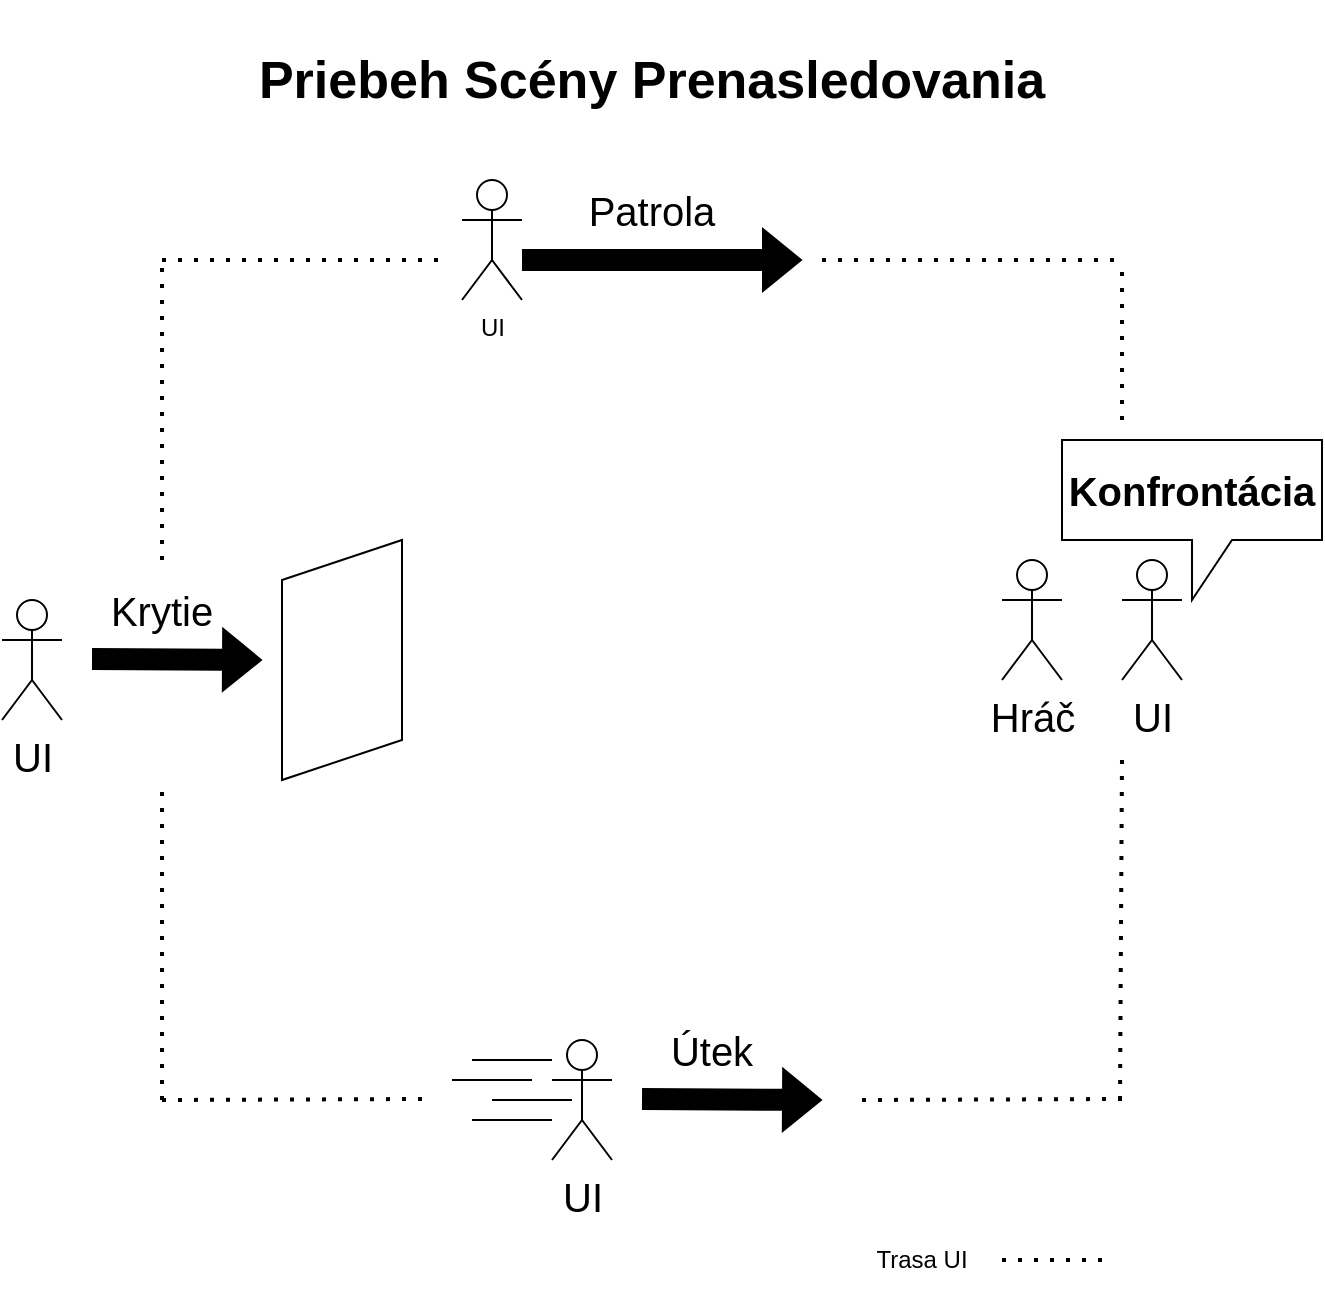 <mxfile version="18.0.3" type="github">
  <diagram id="Pp4UJ4THsJMwEIlvclbV" name="Page-1">
    <mxGraphModel dx="1550" dy="867" grid="1" gridSize="10" guides="1" tooltips="1" connect="1" arrows="1" fold="1" page="1" pageScale="1" pageWidth="1169" pageHeight="827" math="0" shadow="0">
      <root>
        <mxCell id="0" />
        <mxCell id="1" parent="0" />
        <mxCell id="Yg4ArwwOmewy4k2MLa1S-1" value="UI" style="shape=umlActor;verticalLabelPosition=bottom;verticalAlign=top;html=1;outlineConnect=0;" vertex="1" parent="1">
          <mxGeometry x="470" y="110" width="30" height="60" as="geometry" />
        </mxCell>
        <mxCell id="Yg4ArwwOmewy4k2MLa1S-2" value="" style="endArrow=none;dashed=1;html=1;dashPattern=1 3;strokeWidth=2;rounded=0;" edge="1" parent="1">
          <mxGeometry width="50" height="50" relative="1" as="geometry">
            <mxPoint x="650" y="150" as="sourcePoint" />
            <mxPoint x="800" y="150" as="targetPoint" />
          </mxGeometry>
        </mxCell>
        <mxCell id="Yg4ArwwOmewy4k2MLa1S-4" value="" style="endArrow=none;dashed=1;html=1;dashPattern=1 3;strokeWidth=2;rounded=0;" edge="1" parent="1">
          <mxGeometry width="50" height="50" relative="1" as="geometry">
            <mxPoint x="320" y="570" as="sourcePoint" />
            <mxPoint x="320" y="410" as="targetPoint" />
          </mxGeometry>
        </mxCell>
        <mxCell id="Yg4ArwwOmewy4k2MLa1S-5" value="" style="endArrow=none;dashed=1;html=1;dashPattern=1 3;strokeWidth=2;rounded=0;" edge="1" parent="1">
          <mxGeometry width="50" height="50" relative="1" as="geometry">
            <mxPoint x="320" y="150" as="sourcePoint" />
            <mxPoint x="460" y="150" as="targetPoint" />
          </mxGeometry>
        </mxCell>
        <mxCell id="Yg4ArwwOmewy4k2MLa1S-6" value="" style="endArrow=none;dashed=1;html=1;dashPattern=1 3;strokeWidth=2;rounded=0;" edge="1" parent="1">
          <mxGeometry width="50" height="50" relative="1" as="geometry">
            <mxPoint x="320" y="570" as="sourcePoint" />
            <mxPoint x="450" y="569.5" as="targetPoint" />
          </mxGeometry>
        </mxCell>
        <mxCell id="Yg4ArwwOmewy4k2MLa1S-7" value="Trasa UI" style="text;html=1;strokeColor=none;fillColor=none;align=center;verticalAlign=middle;whiteSpace=wrap;rounded=0;" vertex="1" parent="1">
          <mxGeometry x="670" y="630" width="60" height="40" as="geometry" />
        </mxCell>
        <mxCell id="Yg4ArwwOmewy4k2MLa1S-8" value="" style="shape=flexArrow;endArrow=classic;html=1;rounded=0;fillColor=#000000;" edge="1" parent="1">
          <mxGeometry width="50" height="50" relative="1" as="geometry">
            <mxPoint x="500" y="150" as="sourcePoint" />
            <mxPoint x="640" y="150" as="targetPoint" />
          </mxGeometry>
        </mxCell>
        <mxCell id="Yg4ArwwOmewy4k2MLa1S-9" value="&lt;font style=&quot;font-size: 20px;&quot;&gt;UI&lt;/font&gt;" style="shape=umlActor;verticalLabelPosition=bottom;verticalAlign=top;html=1;outlineConnect=0;" vertex="1" parent="1">
          <mxGeometry x="800" y="300" width="30" height="60" as="geometry" />
        </mxCell>
        <mxCell id="Yg4ArwwOmewy4k2MLa1S-10" value="&lt;font style=&quot;font-size: 20px;&quot;&gt;Hráč&lt;/font&gt;" style="shape=umlActor;verticalLabelPosition=bottom;verticalAlign=top;html=1;outlineConnect=0;" vertex="1" parent="1">
          <mxGeometry x="740" y="300" width="30" height="60" as="geometry" />
        </mxCell>
        <mxCell id="Yg4ArwwOmewy4k2MLa1S-11" value="" style="shape=callout;whiteSpace=wrap;html=1;perimeter=calloutPerimeter;" vertex="1" parent="1">
          <mxGeometry x="770" y="240" width="130" height="80" as="geometry" />
        </mxCell>
        <mxCell id="Yg4ArwwOmewy4k2MLa1S-12" value="Konfrontácia" style="text;html=1;strokeColor=none;fillColor=none;align=center;verticalAlign=middle;whiteSpace=wrap;rounded=0;fontStyle=1;fontSize=20;" vertex="1" parent="1">
          <mxGeometry x="770" y="240" width="130" height="50" as="geometry" />
        </mxCell>
        <mxCell id="Yg4ArwwOmewy4k2MLa1S-14" value="" style="endArrow=none;dashed=1;html=1;dashPattern=1 3;strokeWidth=2;rounded=0;fontSize=20;fillColor=#000000;" edge="1" parent="1">
          <mxGeometry width="50" height="50" relative="1" as="geometry">
            <mxPoint x="740" y="650" as="sourcePoint" />
            <mxPoint x="790" y="650" as="targetPoint" />
          </mxGeometry>
        </mxCell>
        <mxCell id="Yg4ArwwOmewy4k2MLa1S-16" value="UI" style="shape=umlActor;verticalLabelPosition=bottom;verticalAlign=top;html=1;outlineConnect=0;fontSize=20;" vertex="1" parent="1">
          <mxGeometry x="515" y="540" width="30" height="60" as="geometry" />
        </mxCell>
        <mxCell id="Yg4ArwwOmewy4k2MLa1S-17" value="" style="shape=flexArrow;endArrow=classic;html=1;rounded=0;fontSize=20;fillColor=#000000;" edge="1" parent="1">
          <mxGeometry width="50" height="50" relative="1" as="geometry">
            <mxPoint x="560" y="569.5" as="sourcePoint" />
            <mxPoint x="650" y="570" as="targetPoint" />
          </mxGeometry>
        </mxCell>
        <mxCell id="Yg4ArwwOmewy4k2MLa1S-18" value="" style="endArrow=none;html=1;rounded=0;fontSize=20;fillColor=#000000;" edge="1" parent="1">
          <mxGeometry width="50" height="50" relative="1" as="geometry">
            <mxPoint x="475" y="580" as="sourcePoint" />
            <mxPoint x="515" y="580" as="targetPoint" />
          </mxGeometry>
        </mxCell>
        <mxCell id="Yg4ArwwOmewy4k2MLa1S-19" value="" style="endArrow=none;html=1;rounded=0;fontSize=20;fillColor=#000000;" edge="1" parent="1">
          <mxGeometry width="50" height="50" relative="1" as="geometry">
            <mxPoint x="485" y="570" as="sourcePoint" />
            <mxPoint x="525" y="570" as="targetPoint" />
          </mxGeometry>
        </mxCell>
        <mxCell id="Yg4ArwwOmewy4k2MLa1S-21" value="" style="endArrow=none;html=1;rounded=0;fontSize=20;fillColor=#000000;" edge="1" parent="1">
          <mxGeometry width="50" height="50" relative="1" as="geometry">
            <mxPoint x="465" y="560" as="sourcePoint" />
            <mxPoint x="505" y="560" as="targetPoint" />
          </mxGeometry>
        </mxCell>
        <mxCell id="Yg4ArwwOmewy4k2MLa1S-22" value="" style="endArrow=none;html=1;rounded=0;fontSize=20;fillColor=#000000;" edge="1" parent="1">
          <mxGeometry width="50" height="50" relative="1" as="geometry">
            <mxPoint x="475" y="550" as="sourcePoint" />
            <mxPoint x="515" y="550" as="targetPoint" />
          </mxGeometry>
        </mxCell>
        <mxCell id="Yg4ArwwOmewy4k2MLa1S-23" value="Útek" style="text;html=1;strokeColor=none;fillColor=none;align=center;verticalAlign=middle;whiteSpace=wrap;rounded=0;fontSize=20;" vertex="1" parent="1">
          <mxGeometry x="565" y="530" width="60" height="30" as="geometry" />
        </mxCell>
        <mxCell id="Yg4ArwwOmewy4k2MLa1S-24" value="" style="endArrow=none;dashed=1;html=1;dashPattern=1 3;strokeWidth=2;rounded=0;" edge="1" parent="1">
          <mxGeometry width="50" height="50" relative="1" as="geometry">
            <mxPoint x="670" y="570" as="sourcePoint" />
            <mxPoint x="800" y="569.5" as="targetPoint" />
          </mxGeometry>
        </mxCell>
        <mxCell id="Yg4ArwwOmewy4k2MLa1S-32" value="UI" style="shape=umlActor;verticalLabelPosition=bottom;verticalAlign=top;html=1;outlineConnect=0;fontSize=20;" vertex="1" parent="1">
          <mxGeometry x="240" y="320" width="30" height="60" as="geometry" />
        </mxCell>
        <mxCell id="Yg4ArwwOmewy4k2MLa1S-33" value="" style="shape=flexArrow;endArrow=classic;html=1;rounded=0;fontSize=20;fillColor=#000000;" edge="1" parent="1">
          <mxGeometry width="50" height="50" relative="1" as="geometry">
            <mxPoint x="285" y="349.5" as="sourcePoint" />
            <mxPoint x="370" y="350" as="targetPoint" />
          </mxGeometry>
        </mxCell>
        <mxCell id="Yg4ArwwOmewy4k2MLa1S-38" value="Krytie" style="text;html=1;strokeColor=none;fillColor=none;align=center;verticalAlign=middle;whiteSpace=wrap;rounded=0;fontSize=20;" vertex="1" parent="1">
          <mxGeometry x="290" y="310" width="60" height="30" as="geometry" />
        </mxCell>
        <mxCell id="Yg4ArwwOmewy4k2MLa1S-41" value="" style="endArrow=none;dashed=1;html=1;dashPattern=1 3;strokeWidth=2;rounded=0;" edge="1" parent="1">
          <mxGeometry width="50" height="50" relative="1" as="geometry">
            <mxPoint x="799" y="570" as="sourcePoint" />
            <mxPoint x="800" y="400" as="targetPoint" />
          </mxGeometry>
        </mxCell>
        <mxCell id="Yg4ArwwOmewy4k2MLa1S-42" value="" style="endArrow=none;dashed=1;html=1;dashPattern=1 3;strokeWidth=2;rounded=0;" edge="1" parent="1">
          <mxGeometry width="50" height="50" relative="1" as="geometry">
            <mxPoint x="800" y="230" as="sourcePoint" />
            <mxPoint x="800" y="150" as="targetPoint" />
          </mxGeometry>
        </mxCell>
        <mxCell id="Yg4ArwwOmewy4k2MLa1S-43" value="" style="endArrow=none;dashed=1;html=1;dashPattern=1 3;strokeWidth=2;rounded=0;" edge="1" parent="1">
          <mxGeometry width="50" height="50" relative="1" as="geometry">
            <mxPoint x="320" y="300" as="sourcePoint" />
            <mxPoint x="320" y="150" as="targetPoint" />
          </mxGeometry>
        </mxCell>
        <mxCell id="Yg4ArwwOmewy4k2MLa1S-45" value="" style="shape=parallelogram;perimeter=parallelogramPerimeter;whiteSpace=wrap;html=1;fixedSize=1;fontSize=20;direction=north;flipV=1;" vertex="1" parent="1">
          <mxGeometry x="380" y="290" width="60" height="120" as="geometry" />
        </mxCell>
        <mxCell id="Yg4ArwwOmewy4k2MLa1S-46" value="Patrola" style="text;html=1;strokeColor=none;fillColor=none;align=center;verticalAlign=middle;whiteSpace=wrap;rounded=0;fontSize=20;" vertex="1" parent="1">
          <mxGeometry x="515" y="110" width="100" height="30" as="geometry" />
        </mxCell>
        <mxCell id="Yg4ArwwOmewy4k2MLa1S-48" value="&lt;font size=&quot;1&quot; style=&quot;&quot;&gt;&lt;b style=&quot;font-size: 26px;&quot;&gt;Priebeh Scény Prenasledovania&lt;/b&gt;&lt;/font&gt;" style="text;html=1;strokeColor=none;fillColor=none;align=center;verticalAlign=middle;whiteSpace=wrap;rounded=0;fontSize=20;" vertex="1" parent="1">
          <mxGeometry x="360" y="20" width="410" height="80" as="geometry" />
        </mxCell>
      </root>
    </mxGraphModel>
  </diagram>
</mxfile>
